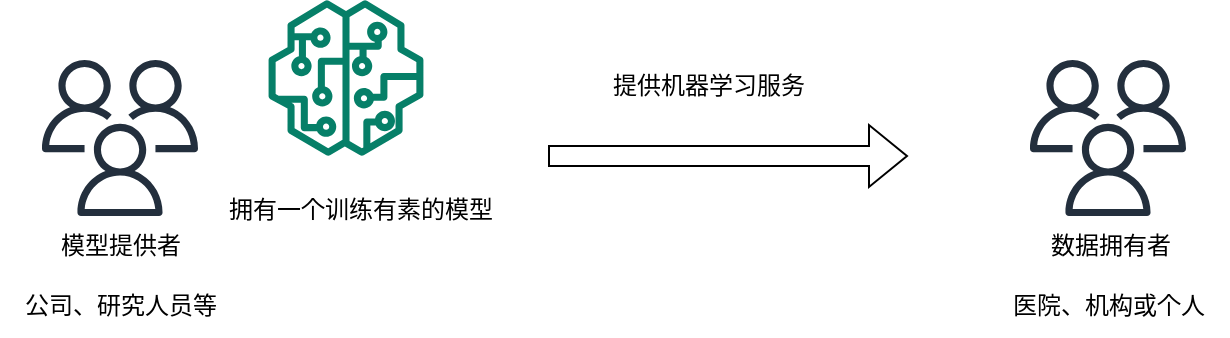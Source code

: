 <mxfile version="21.3.3" type="github">
  <diagram name="第 1 页" id="P3hnZvfzUJBaZvVC-vb0">
    <mxGraphModel dx="954" dy="576" grid="1" gridSize="10" guides="1" tooltips="1" connect="1" arrows="1" fold="1" page="1" pageScale="1" pageWidth="1169" pageHeight="827" math="0" shadow="0">
      <root>
        <mxCell id="0" />
        <mxCell id="1" parent="0" />
        <mxCell id="nwYcl3AEDP56RUKzmAF1-1" value="" style="sketch=0;outlineConnect=0;fontColor=#232F3E;gradientColor=none;fillColor=#232F3D;strokeColor=none;dashed=0;verticalLabelPosition=bottom;verticalAlign=top;align=center;html=1;fontSize=12;fontStyle=0;aspect=fixed;pointerEvents=1;shape=mxgraph.aws4.users;" vertex="1" parent="1">
          <mxGeometry x="267" y="160" width="78" height="78" as="geometry" />
        </mxCell>
        <mxCell id="nwYcl3AEDP56RUKzmAF1-2" value="模型提供者" style="text;html=1;align=center;verticalAlign=middle;resizable=0;points=[];autosize=1;strokeColor=none;fillColor=none;" vertex="1" parent="1">
          <mxGeometry x="266" y="238" width="80" height="30" as="geometry" />
        </mxCell>
        <mxCell id="nwYcl3AEDP56RUKzmAF1-4" value="" style="sketch=0;outlineConnect=0;fontColor=#232F3E;gradientColor=none;fillColor=#067F68;strokeColor=none;dashed=0;verticalLabelPosition=bottom;verticalAlign=top;align=center;html=1;fontSize=12;fontStyle=0;aspect=fixed;pointerEvents=1;shape=mxgraph.aws4.sagemaker_model;" vertex="1" parent="1">
          <mxGeometry x="380" y="130" width="78" height="78" as="geometry" />
        </mxCell>
        <mxCell id="nwYcl3AEDP56RUKzmAF1-5" value="" style="sketch=0;outlineConnect=0;fontColor=#232F3E;gradientColor=none;fillColor=#232F3D;strokeColor=none;dashed=0;verticalLabelPosition=bottom;verticalAlign=top;align=center;html=1;fontSize=12;fontStyle=0;aspect=fixed;pointerEvents=1;shape=mxgraph.aws4.users;" vertex="1" parent="1">
          <mxGeometry x="761" y="160" width="78" height="78" as="geometry" />
        </mxCell>
        <mxCell id="nwYcl3AEDP56RUKzmAF1-6" value="公司、研究人员等" style="text;html=1;align=center;verticalAlign=middle;resizable=0;points=[];autosize=1;strokeColor=none;fillColor=none;" vertex="1" parent="1">
          <mxGeometry x="246" y="268" width="120" height="30" as="geometry" />
        </mxCell>
        <mxCell id="nwYcl3AEDP56RUKzmAF1-7" value="拥有一个训练有素的模型" style="text;html=1;align=center;verticalAlign=middle;resizable=0;points=[];autosize=1;strokeColor=none;fillColor=none;" vertex="1" parent="1">
          <mxGeometry x="346" y="220" width="160" height="30" as="geometry" />
        </mxCell>
        <mxCell id="nwYcl3AEDP56RUKzmAF1-8" value="数据拥有者" style="text;html=1;align=center;verticalAlign=middle;resizable=0;points=[];autosize=1;strokeColor=none;fillColor=none;" vertex="1" parent="1">
          <mxGeometry x="761" y="238" width="80" height="30" as="geometry" />
        </mxCell>
        <mxCell id="nwYcl3AEDP56RUKzmAF1-11" value="&lt;div&gt;医院、机构或个人&lt;/div&gt;" style="text;html=1;align=center;verticalAlign=middle;resizable=0;points=[];autosize=1;strokeColor=none;fillColor=none;" vertex="1" parent="1">
          <mxGeometry x="740" y="268" width="120" height="30" as="geometry" />
        </mxCell>
        <mxCell id="nwYcl3AEDP56RUKzmAF1-12" value="" style="shape=flexArrow;endArrow=classic;html=1;rounded=0;" edge="1" parent="1">
          <mxGeometry width="50" height="50" relative="1" as="geometry">
            <mxPoint x="520" y="208" as="sourcePoint" />
            <mxPoint x="700" y="208" as="targetPoint" />
          </mxGeometry>
        </mxCell>
        <mxCell id="nwYcl3AEDP56RUKzmAF1-13" value="提供机器学习服务" style="text;html=1;align=center;verticalAlign=middle;resizable=0;points=[];autosize=1;strokeColor=none;fillColor=none;" vertex="1" parent="1">
          <mxGeometry x="540" y="158" width="120" height="30" as="geometry" />
        </mxCell>
      </root>
    </mxGraphModel>
  </diagram>
</mxfile>
